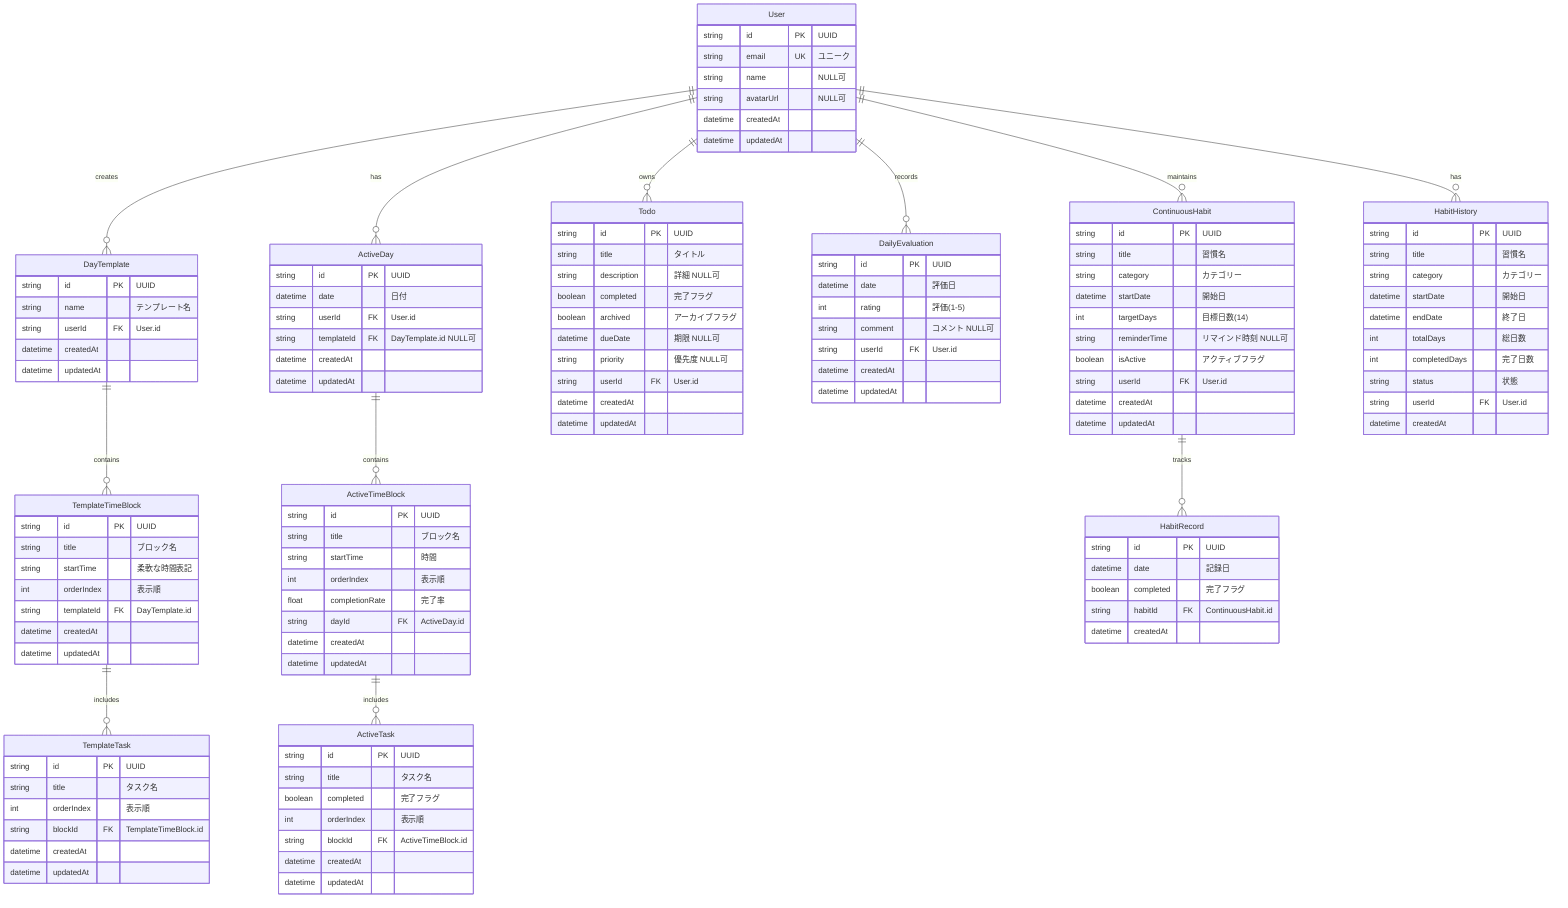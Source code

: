 erDiagram
    User ||--o{ DayTemplate : "creates"
    User ||--o{ ActiveDay : "has"
    User ||--o{ Todo : "owns"
    User ||--o{ DailyEvaluation : "records"
    User ||--o{ ContinuousHabit : "maintains"
    User ||--o{ HabitHistory : "has"
    
    DayTemplate ||--o{ TemplateTimeBlock : "contains"
    TemplateTimeBlock ||--o{ TemplateTask : "includes"
    
    ActiveDay ||--o{ ActiveTimeBlock : "contains"
    ActiveTimeBlock ||--o{ ActiveTask : "includes"
    
    ContinuousHabit ||--o{ HabitRecord : "tracks"
    
    User {
        string id PK "UUID"
        string email UK "ユニーク"
        string name "NULL可"
        string avatarUrl "NULL可"
        datetime createdAt
        datetime updatedAt
    }
    
    DayTemplate {
        string id PK "UUID"
        string name "テンプレート名"
        string userId FK "User.id"
        datetime createdAt
        datetime updatedAt
    }
    
    TemplateTimeBlock {
        string id PK "UUID"
        string title "ブロック名"
        string startTime "柔軟な時間表記"
        int orderIndex "表示順"
        string templateId FK "DayTemplate.id"
        datetime createdAt
        datetime updatedAt
    }
    
    TemplateTask {
        string id PK "UUID"
        string title "タスク名"
        int orderIndex "表示順"
        string blockId FK "TemplateTimeBlock.id"
        datetime createdAt
        datetime updatedAt
    }
    
    ActiveDay {
        string id PK "UUID"
        datetime date "日付"
        string userId FK "User.id"
        string templateId FK "DayTemplate.id NULL可"
        datetime createdAt
        datetime updatedAt
    }
    
    ActiveTimeBlock {
        string id PK "UUID"
        string title "ブロック名"
        string startTime "時間"
        int orderIndex "表示順"
        float completionRate "完了率"
        string dayId FK "ActiveDay.id"
        datetime createdAt
        datetime updatedAt
    }
    
    ActiveTask {
        string id PK "UUID"
        string title "タスク名"
        boolean completed "完了フラグ"
        int orderIndex "表示順"
        string blockId FK "ActiveTimeBlock.id"
        datetime createdAt
        datetime updatedAt
    }
    
    Todo {
        string id PK "UUID"
        string title "タイトル"
        string description "詳細 NULL可"
        boolean completed "完了フラグ"
        boolean archived "アーカイブフラグ"
        datetime dueDate "期限 NULL可"
        string priority "優先度 NULL可"
        string userId FK "User.id"
        datetime createdAt
        datetime updatedAt
    }
    
    ContinuousHabit {
        string id PK "UUID"
        string title "習慣名"
        string category "カテゴリー"
        datetime startDate "開始日"
        int targetDays "目標日数(14)"
        string reminderTime "リマインド時刻 NULL可"
        boolean isActive "アクティブフラグ"
        string userId FK "User.id"
        datetime createdAt
        datetime updatedAt
    }
    
    HabitRecord {
        string id PK "UUID"
        datetime date "記録日"
        boolean completed "完了フラグ"
        string habitId FK "ContinuousHabit.id"
        datetime createdAt
    }
    
    HabitHistory {
        string id PK "UUID"
        string title "習慣名"
        string category "カテゴリー"
        datetime startDate "開始日"
        datetime endDate "終了日"
        int totalDays "総日数"
        int completedDays "完了日数"
        string status "状態"
        string userId FK "User.id"
        datetime createdAt
    }
    
    DailyEvaluation {
        string id PK "UUID"
        datetime date "評価日"
        int rating "評価(1-5)"
        string comment "コメント NULL可"
        string userId FK "User.id"
        datetime createdAt
        datetime updatedAt
    }